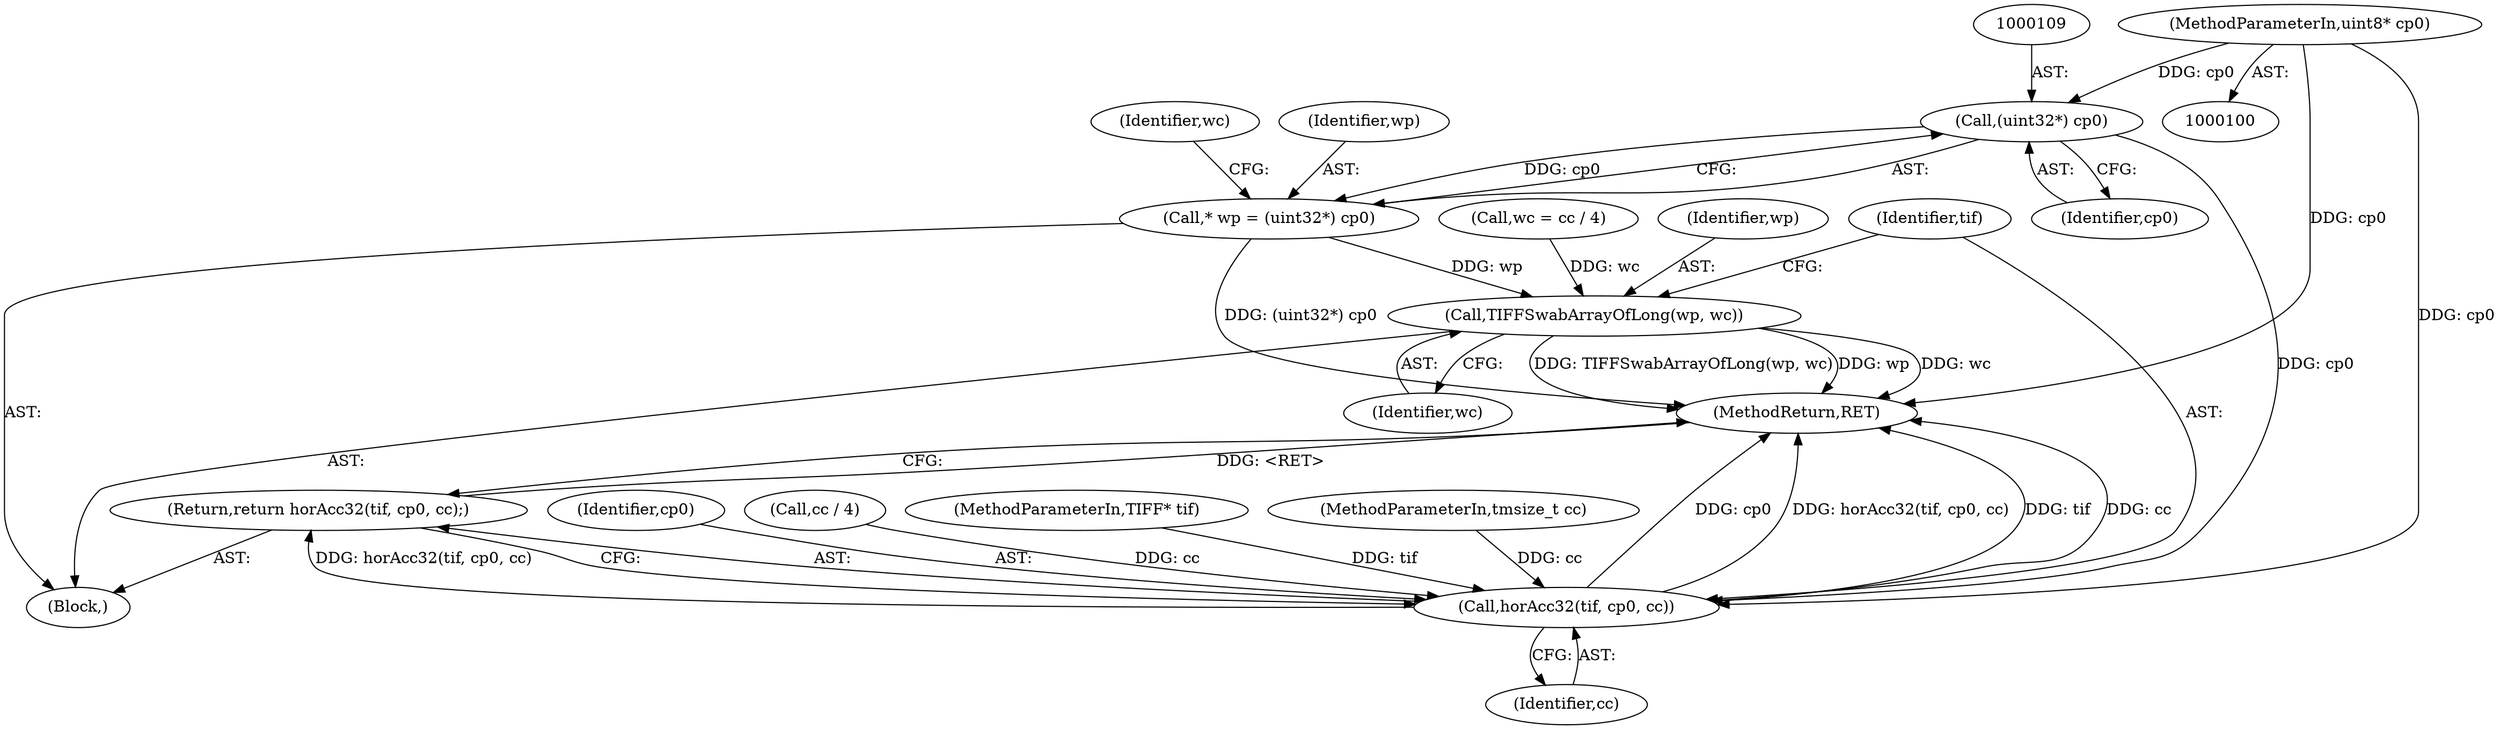 digraph "0_libtiff_3ca657a8793dd011bf869695d72ad31c779c3cc1_12@pointer" {
"1000108" [label="(Call,(uint32*) cp0)"];
"1000102" [label="(MethodParameterIn,uint8* cp0)"];
"1000106" [label="(Call,* wp = (uint32*) cp0)"];
"1000117" [label="(Call,TIFFSwabArrayOfLong(wp, wc))"];
"1000121" [label="(Call,horAcc32(tif, cp0, cc))"];
"1000120" [label="(Return,return horAcc32(tif, cp0, cc);)"];
"1000123" [label="(Identifier,cp0)"];
"1000112" [label="(Call,wc = cc / 4)"];
"1000107" [label="(Identifier,wp)"];
"1000121" [label="(Call,horAcc32(tif, cp0, cc))"];
"1000114" [label="(Call,cc / 4)"];
"1000124" [label="(Identifier,cc)"];
"1000125" [label="(MethodReturn,RET)"];
"1000101" [label="(MethodParameterIn,TIFF* tif)"];
"1000113" [label="(Identifier,wc)"];
"1000110" [label="(Identifier,cp0)"];
"1000102" [label="(MethodParameterIn,uint8* cp0)"];
"1000117" [label="(Call,TIFFSwabArrayOfLong(wp, wc))"];
"1000119" [label="(Identifier,wc)"];
"1000118" [label="(Identifier,wp)"];
"1000108" [label="(Call,(uint32*) cp0)"];
"1000104" [label="(Block,)"];
"1000120" [label="(Return,return horAcc32(tif, cp0, cc);)"];
"1000122" [label="(Identifier,tif)"];
"1000106" [label="(Call,* wp = (uint32*) cp0)"];
"1000103" [label="(MethodParameterIn,tmsize_t cc)"];
"1000108" -> "1000106"  [label="AST: "];
"1000108" -> "1000110"  [label="CFG: "];
"1000109" -> "1000108"  [label="AST: "];
"1000110" -> "1000108"  [label="AST: "];
"1000106" -> "1000108"  [label="CFG: "];
"1000108" -> "1000106"  [label="DDG: cp0"];
"1000102" -> "1000108"  [label="DDG: cp0"];
"1000108" -> "1000121"  [label="DDG: cp0"];
"1000102" -> "1000100"  [label="AST: "];
"1000102" -> "1000125"  [label="DDG: cp0"];
"1000102" -> "1000121"  [label="DDG: cp0"];
"1000106" -> "1000104"  [label="AST: "];
"1000107" -> "1000106"  [label="AST: "];
"1000113" -> "1000106"  [label="CFG: "];
"1000106" -> "1000125"  [label="DDG: (uint32*) cp0"];
"1000106" -> "1000117"  [label="DDG: wp"];
"1000117" -> "1000104"  [label="AST: "];
"1000117" -> "1000119"  [label="CFG: "];
"1000118" -> "1000117"  [label="AST: "];
"1000119" -> "1000117"  [label="AST: "];
"1000122" -> "1000117"  [label="CFG: "];
"1000117" -> "1000125"  [label="DDG: TIFFSwabArrayOfLong(wp, wc)"];
"1000117" -> "1000125"  [label="DDG: wp"];
"1000117" -> "1000125"  [label="DDG: wc"];
"1000112" -> "1000117"  [label="DDG: wc"];
"1000121" -> "1000120"  [label="AST: "];
"1000121" -> "1000124"  [label="CFG: "];
"1000122" -> "1000121"  [label="AST: "];
"1000123" -> "1000121"  [label="AST: "];
"1000124" -> "1000121"  [label="AST: "];
"1000120" -> "1000121"  [label="CFG: "];
"1000121" -> "1000125"  [label="DDG: cp0"];
"1000121" -> "1000125"  [label="DDG: horAcc32(tif, cp0, cc)"];
"1000121" -> "1000125"  [label="DDG: tif"];
"1000121" -> "1000125"  [label="DDG: cc"];
"1000121" -> "1000120"  [label="DDG: horAcc32(tif, cp0, cc)"];
"1000101" -> "1000121"  [label="DDG: tif"];
"1000114" -> "1000121"  [label="DDG: cc"];
"1000103" -> "1000121"  [label="DDG: cc"];
"1000120" -> "1000104"  [label="AST: "];
"1000125" -> "1000120"  [label="CFG: "];
"1000120" -> "1000125"  [label="DDG: <RET>"];
}

